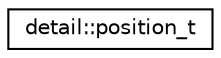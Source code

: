 digraph "Graphical Class Hierarchy"
{
 // LATEX_PDF_SIZE
  edge [fontname="Helvetica",fontsize="10",labelfontname="Helvetica",labelfontsize="10"];
  node [fontname="Helvetica",fontsize="10",shape=record];
  rankdir="LR";
  Node0 [label="detail::position_t",height=0.2,width=0.4,color="black", fillcolor="white", style="filled",URL="$structdetail_1_1position__t.html",tooltip="struct to capture the start position of the current token"];
}
